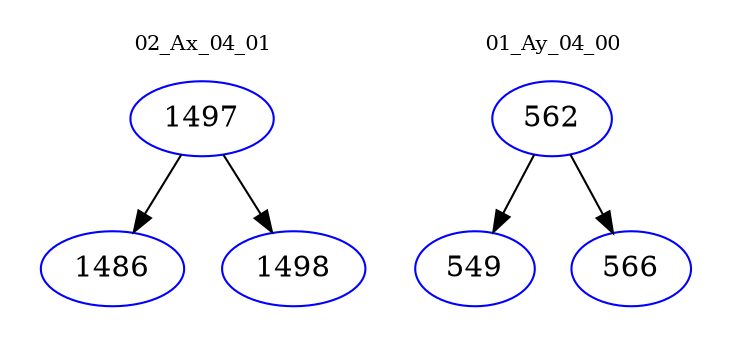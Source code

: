 digraph{
subgraph cluster_0 {
color = white
label = "02_Ax_04_01";
fontsize=10;
T0_1497 [label="1497", color="blue"]
T0_1497 -> T0_1486 [color="black"]
T0_1486 [label="1486", color="blue"]
T0_1497 -> T0_1498 [color="black"]
T0_1498 [label="1498", color="blue"]
}
subgraph cluster_1 {
color = white
label = "01_Ay_04_00";
fontsize=10;
T1_562 [label="562", color="blue"]
T1_562 -> T1_549 [color="black"]
T1_549 [label="549", color="blue"]
T1_562 -> T1_566 [color="black"]
T1_566 [label="566", color="blue"]
}
}
